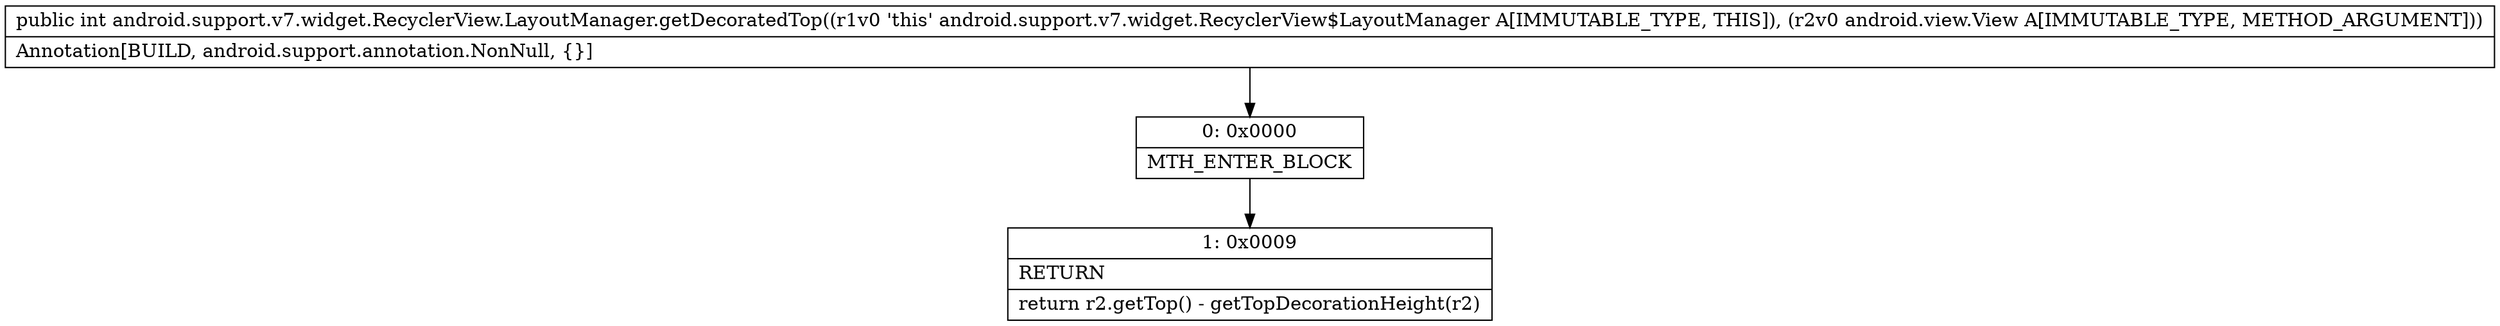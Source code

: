 digraph "CFG forandroid.support.v7.widget.RecyclerView.LayoutManager.getDecoratedTop(Landroid\/view\/View;)I" {
Node_0 [shape=record,label="{0\:\ 0x0000|MTH_ENTER_BLOCK\l}"];
Node_1 [shape=record,label="{1\:\ 0x0009|RETURN\l|return r2.getTop() \- getTopDecorationHeight(r2)\l}"];
MethodNode[shape=record,label="{public int android.support.v7.widget.RecyclerView.LayoutManager.getDecoratedTop((r1v0 'this' android.support.v7.widget.RecyclerView$LayoutManager A[IMMUTABLE_TYPE, THIS]), (r2v0 android.view.View A[IMMUTABLE_TYPE, METHOD_ARGUMENT]))  | Annotation[BUILD, android.support.annotation.NonNull, \{\}]\l}"];
MethodNode -> Node_0;
Node_0 -> Node_1;
}

